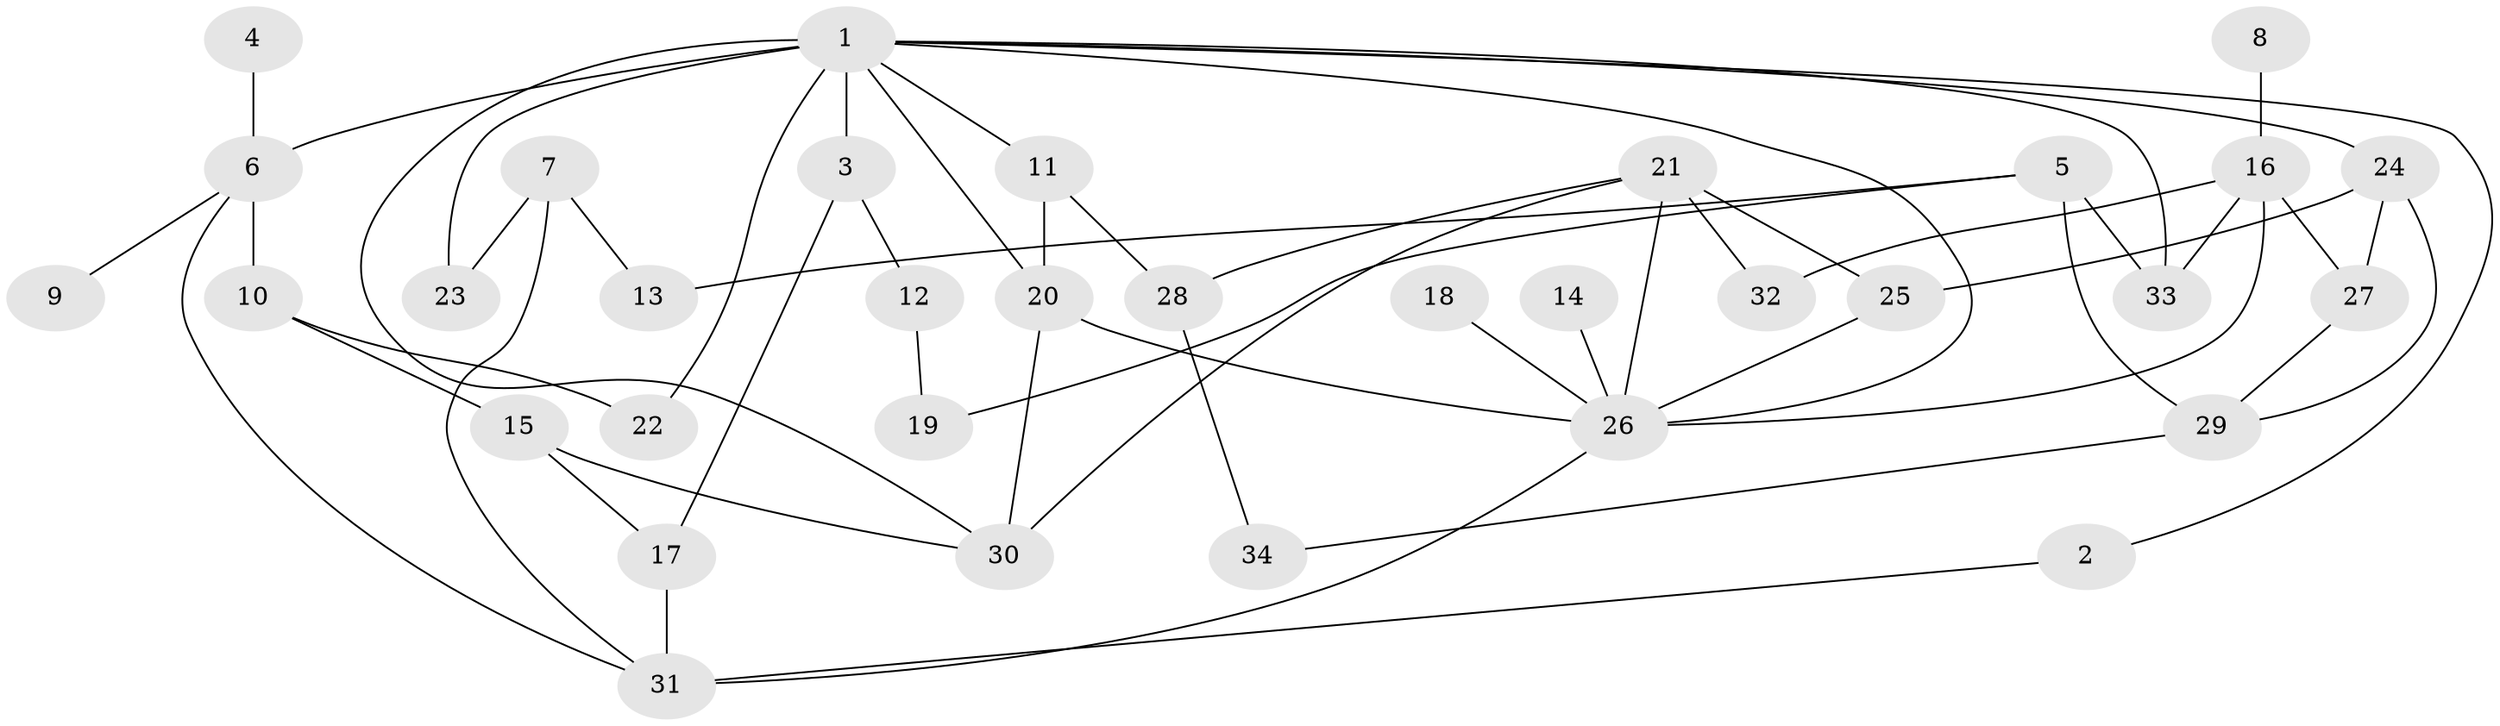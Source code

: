 // original degree distribution, {3: 0.208955223880597, 9: 0.014925373134328358, 4: 0.208955223880597, 5: 0.05970149253731343, 1: 0.22388059701492538, 2: 0.2835820895522388}
// Generated by graph-tools (version 1.1) at 2025/25/03/09/25 03:25:36]
// undirected, 34 vertices, 55 edges
graph export_dot {
graph [start="1"]
  node [color=gray90,style=filled];
  1;
  2;
  3;
  4;
  5;
  6;
  7;
  8;
  9;
  10;
  11;
  12;
  13;
  14;
  15;
  16;
  17;
  18;
  19;
  20;
  21;
  22;
  23;
  24;
  25;
  26;
  27;
  28;
  29;
  30;
  31;
  32;
  33;
  34;
  1 -- 2 [weight=1.0];
  1 -- 3 [weight=1.0];
  1 -- 6 [weight=2.0];
  1 -- 11 [weight=1.0];
  1 -- 20 [weight=1.0];
  1 -- 22 [weight=1.0];
  1 -- 23 [weight=2.0];
  1 -- 24 [weight=1.0];
  1 -- 26 [weight=1.0];
  1 -- 30 [weight=1.0];
  1 -- 33 [weight=1.0];
  2 -- 31 [weight=1.0];
  3 -- 12 [weight=1.0];
  3 -- 17 [weight=1.0];
  4 -- 6 [weight=1.0];
  5 -- 13 [weight=1.0];
  5 -- 19 [weight=1.0];
  5 -- 29 [weight=1.0];
  5 -- 33 [weight=1.0];
  6 -- 9 [weight=1.0];
  6 -- 10 [weight=1.0];
  6 -- 31 [weight=1.0];
  7 -- 13 [weight=1.0];
  7 -- 23 [weight=1.0];
  7 -- 31 [weight=1.0];
  8 -- 16 [weight=1.0];
  10 -- 15 [weight=1.0];
  10 -- 22 [weight=1.0];
  11 -- 20 [weight=1.0];
  11 -- 28 [weight=1.0];
  12 -- 19 [weight=1.0];
  14 -- 26 [weight=1.0];
  15 -- 17 [weight=1.0];
  15 -- 30 [weight=1.0];
  16 -- 26 [weight=1.0];
  16 -- 27 [weight=1.0];
  16 -- 32 [weight=1.0];
  16 -- 33 [weight=1.0];
  17 -- 31 [weight=1.0];
  18 -- 26 [weight=1.0];
  20 -- 26 [weight=1.0];
  20 -- 30 [weight=1.0];
  21 -- 25 [weight=1.0];
  21 -- 26 [weight=1.0];
  21 -- 28 [weight=1.0];
  21 -- 30 [weight=1.0];
  21 -- 32 [weight=1.0];
  24 -- 25 [weight=1.0];
  24 -- 27 [weight=1.0];
  24 -- 29 [weight=1.0];
  25 -- 26 [weight=1.0];
  26 -- 31 [weight=1.0];
  27 -- 29 [weight=1.0];
  28 -- 34 [weight=1.0];
  29 -- 34 [weight=1.0];
}
